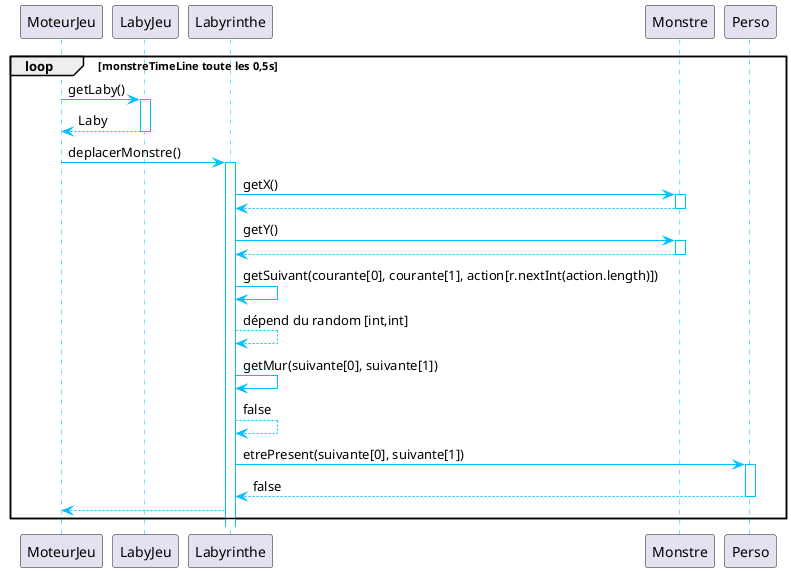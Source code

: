 @startuml
'https://plantuml.com/sequence-diagram

' Activation style
' Activation style
skinparam sequence {
    ArrowColor DeepSkyBlue
    ActorBorderColor DeepSkyBlue
    LifeLineBorderColor DeepSkyBlue
}
loop monstreTimeLine toute les 0,5s
MoteurJeu -> LabyJeu: getLaby()
activate LabyJeu
LabyJeu --> MoteurJeu : Laby
deactivate LabyJeu
MoteurJeu -> Labyrinthe : deplacerMonstre()
activate Labyrinthe


Labyrinthe -> Monstre: getX()
activate Monstre
Labyrinthe <-- Monstre:
deactivate Monstre

Labyrinthe -> Monstre: getY()
activate Monstre
Labyrinthe <-- Monstre:
deactivate Monstre


Labyrinthe -> Labyrinthe: getSuivant(courante[0], courante[1], action[r.nextInt(action.length)])
Labyrinthe --> Labyrinthe: dépend du random [int,int]


Labyrinthe -> Labyrinthe: getMur(suivante[0], suivante[1])
Labyrinthe --> Labyrinthe: false
Labyrinthe -> Perso: etrePresent(suivante[0], suivante[1])
activate Perso
Labyrinthe <-- Perso: false
deactivate Perso
Labyrinthe-->MoteurJeu
end
@enduml